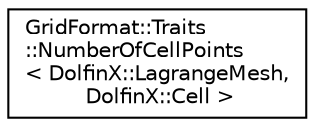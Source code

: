 digraph "Graphical Class Hierarchy"
{
 // LATEX_PDF_SIZE
  edge [fontname="Helvetica",fontsize="10",labelfontname="Helvetica",labelfontsize="10"];
  node [fontname="Helvetica",fontsize="10",shape=record];
  rankdir="LR";
  Node0 [label="GridFormat::Traits\l::NumberOfCellPoints\l\< DolfinX::LagrangeMesh,\l DolfinX::Cell \>",height=0.2,width=0.4,color="black", fillcolor="white", style="filled",URL="$structGridFormat_1_1Traits_1_1NumberOfCellPoints_3_01DolfinX_1_1LagrangeMesh_00_01DolfinX_1_1Cell_01_4.html",tooltip=" "];
}
